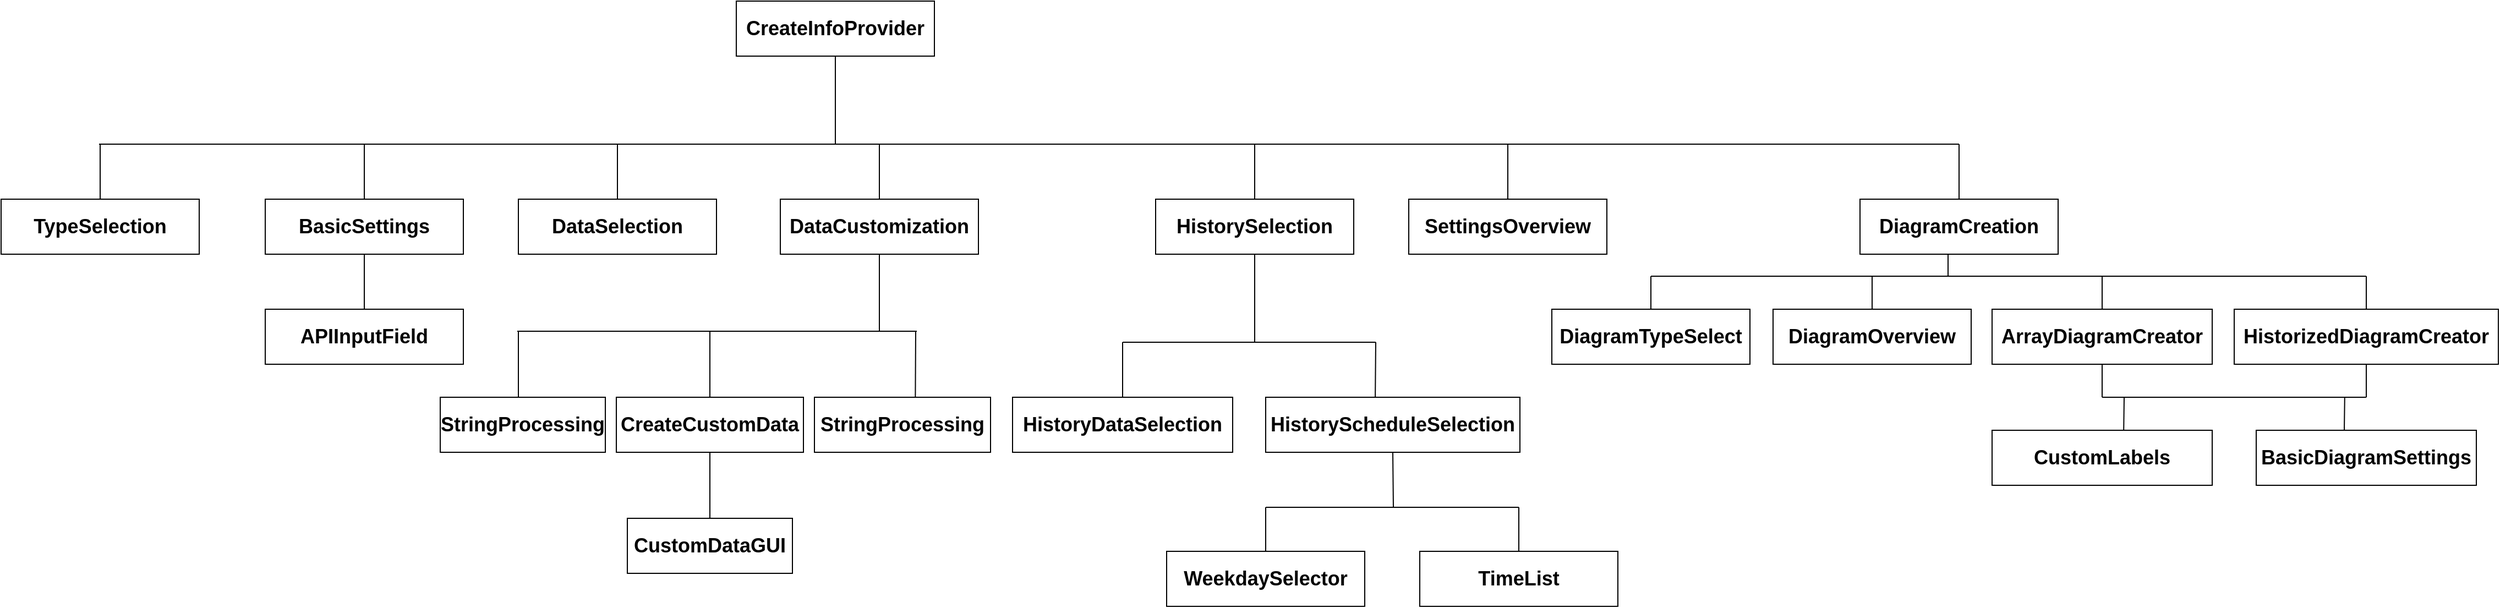 <mxfile version="13.9.9" type="device"><diagram id="9vUn9xV6tpmPQciYyHca" name="Seite-1"><mxGraphModel dx="3003" dy="1184" grid="1" gridSize="10" guides="1" tooltips="1" connect="1" arrows="1" fold="1" page="1" pageScale="1" pageWidth="827" pageHeight="1169" math="0" shadow="0"><root><mxCell id="0"/><mxCell id="1" parent="0"/><mxCell id="1i348Qmpyd1fIIBrpv_9-1" value="&lt;font style=&quot;font-size: 18px&quot;&gt;&lt;b&gt;CreateInfoProvider&lt;/b&gt;&lt;/font&gt;" style="rounded=0;whiteSpace=wrap;html=1;" parent="1" vertex="1"><mxGeometry x="299" y="20" width="180" height="50" as="geometry"/></mxCell><mxCell id="1i348Qmpyd1fIIBrpv_9-2" value="&lt;font style=&quot;font-size: 18px&quot;&gt;&lt;b&gt;WeekdaySelector&lt;/b&gt;&lt;/font&gt;" style="rounded=0;whiteSpace=wrap;html=1;" parent="1" vertex="1"><mxGeometry x="690" y="520" width="180" height="50" as="geometry"/></mxCell><mxCell id="1i348Qmpyd1fIIBrpv_9-3" value="&lt;font style=&quot;font-size: 18px&quot;&gt;&lt;b&gt;TimeList&lt;/b&gt;&lt;/font&gt;" style="rounded=0;whiteSpace=wrap;html=1;" parent="1" vertex="1"><mxGeometry x="920" y="520" width="180" height="50" as="geometry"/></mxCell><mxCell id="1i348Qmpyd1fIIBrpv_9-4" value="&lt;font style=&quot;font-size: 18px&quot;&gt;&lt;b&gt;HistoryScheduleSelection&lt;/b&gt;&lt;/font&gt;" style="rounded=0;whiteSpace=wrap;html=1;" parent="1" vertex="1"><mxGeometry x="780" y="380" width="231" height="50" as="geometry"/></mxCell><mxCell id="1i348Qmpyd1fIIBrpv_9-5" value="&lt;font style=&quot;font-size: 18px&quot;&gt;&lt;b&gt;HistoryDataSelection&lt;/b&gt;&lt;/font&gt;" style="rounded=0;whiteSpace=wrap;html=1;" parent="1" vertex="1"><mxGeometry x="550" y="380" width="200" height="50" as="geometry"/></mxCell><mxCell id="1i348Qmpyd1fIIBrpv_9-6" value="&lt;font style=&quot;font-size: 18px&quot;&gt;&lt;b&gt;HistorySelection&lt;/b&gt;&lt;/font&gt;" style="rounded=0;whiteSpace=wrap;html=1;" parent="1" vertex="1"><mxGeometry x="680" y="200" width="180" height="50" as="geometry"/></mxCell><mxCell id="1i348Qmpyd1fIIBrpv_9-7" value="&lt;font style=&quot;font-size: 18px&quot;&gt;&lt;b&gt;DataSelection&lt;/b&gt;&lt;/font&gt;" style="rounded=0;whiteSpace=wrap;html=1;" parent="1" vertex="1"><mxGeometry x="101" y="200" width="180" height="50" as="geometry"/></mxCell><mxCell id="1i348Qmpyd1fIIBrpv_9-8" value="&lt;font style=&quot;font-size: 18px&quot;&gt;&lt;b&gt;CreateCustomData&lt;/b&gt;&lt;/font&gt;" style="rounded=0;whiteSpace=wrap;html=1;" parent="1" vertex="1"><mxGeometry x="190" y="380" width="170" height="50" as="geometry"/></mxCell><mxCell id="1i348Qmpyd1fIIBrpv_9-9" value="&lt;font style=&quot;font-size: 18px&quot;&gt;&lt;b&gt;DataCustomization&lt;br&gt;&lt;/b&gt;&lt;/font&gt;" style="rounded=0;whiteSpace=wrap;html=1;" parent="1" vertex="1"><mxGeometry x="339" y="200" width="180" height="50" as="geometry"/></mxCell><mxCell id="1i348Qmpyd1fIIBrpv_9-10" value="&lt;font style=&quot;font-size: 18px&quot;&gt;&lt;b&gt;APIInputField&lt;/b&gt;&lt;/font&gt;" style="rounded=0;whiteSpace=wrap;html=1;" parent="1" vertex="1"><mxGeometry x="-129" y="300" width="180" height="50" as="geometry"/></mxCell><mxCell id="1i348Qmpyd1fIIBrpv_9-11" value="&lt;font style=&quot;font-size: 18px&quot;&gt;&lt;b&gt;BasicSettings&lt;/b&gt;&lt;/font&gt;" style="rounded=0;whiteSpace=wrap;html=1;" parent="1" vertex="1"><mxGeometry x="-129" y="200" width="180" height="50" as="geometry"/></mxCell><mxCell id="1i348Qmpyd1fIIBrpv_9-12" value="&lt;font style=&quot;font-size: 18px&quot;&gt;&lt;b&gt;TypeSelection&lt;br&gt;&lt;/b&gt;&lt;/font&gt;" style="rounded=0;whiteSpace=wrap;html=1;" parent="1" vertex="1"><mxGeometry x="-369" y="200" width="180" height="50" as="geometry"/></mxCell><mxCell id="1i348Qmpyd1fIIBrpv_9-13" value="&lt;font style=&quot;font-size: 18px&quot;&gt;&lt;b&gt;SettingsOverview&lt;/b&gt;&lt;/font&gt;" style="rounded=0;whiteSpace=wrap;html=1;" parent="1" vertex="1"><mxGeometry x="910" y="200" width="180" height="50" as="geometry"/></mxCell><mxCell id="1i348Qmpyd1fIIBrpv_9-14" value="" style="endArrow=none;html=1;" parent="1" edge="1"><mxGeometry width="50" height="50" relative="1" as="geometry"><mxPoint x="-280" y="150" as="sourcePoint"/><mxPoint x="1410" y="150" as="targetPoint"/></mxGeometry></mxCell><mxCell id="1i348Qmpyd1fIIBrpv_9-15" value="" style="endArrow=none;html=1;entryX=0.5;entryY=1;entryDx=0;entryDy=0;" parent="1" target="1i348Qmpyd1fIIBrpv_9-1" edge="1"><mxGeometry width="50" height="50" relative="1" as="geometry"><mxPoint x="389" y="150" as="sourcePoint"/><mxPoint x="430" y="180" as="targetPoint"/></mxGeometry></mxCell><mxCell id="1i348Qmpyd1fIIBrpv_9-16" value="" style="endArrow=none;html=1;exitX=0.5;exitY=0;exitDx=0;exitDy=0;" parent="1" source="1i348Qmpyd1fIIBrpv_9-12" edge="1"><mxGeometry width="50" height="50" relative="1" as="geometry"><mxPoint x="261" y="230" as="sourcePoint"/><mxPoint x="-279" y="150" as="targetPoint"/></mxGeometry></mxCell><mxCell id="1i348Qmpyd1fIIBrpv_9-17" value="" style="endArrow=none;html=1;exitX=0.5;exitY=0;exitDx=0;exitDy=0;" parent="1" source="1i348Qmpyd1fIIBrpv_9-11" edge="1"><mxGeometry width="50" height="50" relative="1" as="geometry"><mxPoint x="261" y="230" as="sourcePoint"/><mxPoint x="-39" y="150" as="targetPoint"/></mxGeometry></mxCell><mxCell id="1i348Qmpyd1fIIBrpv_9-18" value="" style="endArrow=none;html=1;exitX=0.5;exitY=0;exitDx=0;exitDy=0;" parent="1" source="1i348Qmpyd1fIIBrpv_9-7" edge="1"><mxGeometry width="50" height="50" relative="1" as="geometry"><mxPoint x="261" y="230" as="sourcePoint"/><mxPoint x="191" y="150" as="targetPoint"/></mxGeometry></mxCell><mxCell id="1i348Qmpyd1fIIBrpv_9-19" value="" style="endArrow=none;html=1;" parent="1" source="1i348Qmpyd1fIIBrpv_9-9" edge="1"><mxGeometry width="50" height="50" relative="1" as="geometry"><mxPoint x="269" y="230" as="sourcePoint"/><mxPoint x="429" y="150" as="targetPoint"/></mxGeometry></mxCell><mxCell id="1i348Qmpyd1fIIBrpv_9-20" value="" style="endArrow=none;html=1;entryX=0.5;entryY=0;entryDx=0;entryDy=0;" parent="1" target="1i348Qmpyd1fIIBrpv_9-6" edge="1"><mxGeometry width="50" height="50" relative="1" as="geometry"><mxPoint x="770" y="150" as="sourcePoint"/><mxPoint x="730" y="190" as="targetPoint"/></mxGeometry></mxCell><mxCell id="1i348Qmpyd1fIIBrpv_9-21" value="" style="endArrow=none;html=1;entryX=0.5;entryY=0;entryDx=0;entryDy=0;" parent="1" target="1i348Qmpyd1fIIBrpv_9-13" edge="1"><mxGeometry width="50" height="50" relative="1" as="geometry"><mxPoint x="1000" y="150" as="sourcePoint"/><mxPoint x="430" y="180" as="targetPoint"/></mxGeometry></mxCell><mxCell id="1i348Qmpyd1fIIBrpv_9-22" value="" style="endArrow=none;html=1;exitX=0.5;exitY=0;exitDx=0;exitDy=0;entryX=0.5;entryY=1;entryDx=0;entryDy=0;" parent="1" source="1i348Qmpyd1fIIBrpv_9-10" target="1i348Qmpyd1fIIBrpv_9-11" edge="1"><mxGeometry width="50" height="50" relative="1" as="geometry"><mxPoint x="-29" y="260" as="sourcePoint"/><mxPoint x="21" y="210" as="targetPoint"/></mxGeometry></mxCell><mxCell id="1i348Qmpyd1fIIBrpv_9-24" value="" style="endArrow=none;html=1;" parent="1" edge="1"><mxGeometry width="50" height="50" relative="1" as="geometry"><mxPoint x="650" y="330" as="sourcePoint"/><mxPoint x="880" y="330" as="targetPoint"/></mxGeometry></mxCell><mxCell id="1i348Qmpyd1fIIBrpv_9-25" value="" style="endArrow=none;html=1;entryX=0.5;entryY=1;entryDx=0;entryDy=0;" parent="1" target="1i348Qmpyd1fIIBrpv_9-6" edge="1"><mxGeometry width="50" height="50" relative="1" as="geometry"><mxPoint x="770" y="330" as="sourcePoint"/><mxPoint x="760" y="310" as="targetPoint"/></mxGeometry></mxCell><mxCell id="1i348Qmpyd1fIIBrpv_9-26" value="" style="endArrow=none;html=1;exitX=0.5;exitY=0;exitDx=0;exitDy=0;" parent="1" source="1i348Qmpyd1fIIBrpv_9-5" edge="1"><mxGeometry width="50" height="50" relative="1" as="geometry"><mxPoint x="710" y="360" as="sourcePoint"/><mxPoint x="650" y="330" as="targetPoint"/></mxGeometry></mxCell><mxCell id="1i348Qmpyd1fIIBrpv_9-27" value="" style="endArrow=none;html=1;exitX=0.431;exitY=0.009;exitDx=0;exitDy=0;exitPerimeter=0;" parent="1" source="1i348Qmpyd1fIIBrpv_9-4" edge="1"><mxGeometry width="50" height="50" relative="1" as="geometry"><mxPoint x="910" y="370" as="sourcePoint"/><mxPoint x="880" y="330" as="targetPoint"/></mxGeometry></mxCell><mxCell id="1i348Qmpyd1fIIBrpv_9-28" value="" style="endArrow=none;html=1;" parent="1" edge="1"><mxGeometry width="50" height="50" relative="1" as="geometry"><mxPoint x="780" y="480" as="sourcePoint"/><mxPoint x="1010" y="480" as="targetPoint"/></mxGeometry></mxCell><mxCell id="1i348Qmpyd1fIIBrpv_9-29" value="" style="endArrow=none;html=1;entryX=0.5;entryY=1;entryDx=0;entryDy=0;" parent="1" target="1i348Qmpyd1fIIBrpv_9-4" edge="1"><mxGeometry width="50" height="50" relative="1" as="geometry"><mxPoint x="896" y="480" as="sourcePoint"/><mxPoint x="850" y="450" as="targetPoint"/></mxGeometry></mxCell><mxCell id="1i348Qmpyd1fIIBrpv_9-30" value="" style="endArrow=none;html=1;entryX=0.5;entryY=0;entryDx=0;entryDy=0;" parent="1" target="1i348Qmpyd1fIIBrpv_9-2" edge="1"><mxGeometry width="50" height="50" relative="1" as="geometry"><mxPoint x="780" y="480" as="sourcePoint"/><mxPoint x="850" y="450" as="targetPoint"/></mxGeometry></mxCell><mxCell id="1i348Qmpyd1fIIBrpv_9-31" value="" style="endArrow=none;html=1;exitX=0.5;exitY=0;exitDx=0;exitDy=0;" parent="1" source="1i348Qmpyd1fIIBrpv_9-3" edge="1"><mxGeometry width="50" height="50" relative="1" as="geometry"><mxPoint x="800" y="500" as="sourcePoint"/><mxPoint x="1010" y="480" as="targetPoint"/></mxGeometry></mxCell><mxCell id="NechCFhsIAiU0Se0HDIA-1" value="&lt;font style=&quot;font-size: 18px&quot;&gt;&lt;b&gt;DiagramCreation&lt;/b&gt;&lt;/font&gt;" style="rounded=0;whiteSpace=wrap;html=1;" parent="1" vertex="1"><mxGeometry x="1320" y="200" width="180" height="50" as="geometry"/></mxCell><mxCell id="NechCFhsIAiU0Se0HDIA-2" value="&lt;span style=&quot;font-size: 18px&quot;&gt;&lt;b&gt;DiagramTypeSelect&lt;/b&gt;&lt;/span&gt;" style="rounded=0;whiteSpace=wrap;html=1;" parent="1" vertex="1"><mxGeometry x="1040" y="300" width="180" height="50" as="geometry"/></mxCell><mxCell id="NechCFhsIAiU0Se0HDIA-3" value="&lt;font style=&quot;font-size: 18px&quot;&gt;&lt;b&gt;DiagramOverview&lt;/b&gt;&lt;/font&gt;" style="rounded=0;whiteSpace=wrap;html=1;" parent="1" vertex="1"><mxGeometry x="1241" y="300" width="180" height="50" as="geometry"/></mxCell><mxCell id="NechCFhsIAiU0Se0HDIA-4" value="&lt;font style=&quot;font-size: 18px&quot;&gt;&lt;b&gt;ArrayDiagramCreator&lt;/b&gt;&lt;/font&gt;" style="rounded=0;whiteSpace=wrap;html=1;" parent="1" vertex="1"><mxGeometry x="1440" y="300" width="200" height="50" as="geometry"/></mxCell><mxCell id="NechCFhsIAiU0Se0HDIA-5" value="" style="endArrow=none;html=1;entryX=0.5;entryY=0;entryDx=0;entryDy=0;" parent="1" target="NechCFhsIAiU0Se0HDIA-1" edge="1"><mxGeometry width="50" height="50" relative="1" as="geometry"><mxPoint x="1410" y="150" as="sourcePoint"/><mxPoint x="1409.5" y="190" as="targetPoint"/></mxGeometry></mxCell><mxCell id="NechCFhsIAiU0Se0HDIA-6" value="" style="endArrow=none;html=1;entryX=0.5;entryY=0;entryDx=0;entryDy=0;" parent="1" target="NechCFhsIAiU0Se0HDIA-3" edge="1"><mxGeometry width="50" height="50" relative="1" as="geometry"><mxPoint x="1331" y="270" as="sourcePoint"/><mxPoint x="1409.76" y="300" as="targetPoint"/></mxGeometry></mxCell><mxCell id="NechCFhsIAiU0Se0HDIA-7" value="" style="endArrow=none;html=1;entryX=0.5;entryY=0;entryDx=0;entryDy=0;" parent="1" target="NechCFhsIAiU0Se0HDIA-2" edge="1"><mxGeometry width="50" height="50" relative="1" as="geometry"><mxPoint x="1130" y="270" as="sourcePoint"/><mxPoint x="1170.0" y="300" as="targetPoint"/></mxGeometry></mxCell><mxCell id="NechCFhsIAiU0Se0HDIA-8" value="" style="endArrow=none;html=1;entryX=0.5;entryY=0;entryDx=0;entryDy=0;" parent="1" target="NechCFhsIAiU0Se0HDIA-4" edge="1"><mxGeometry width="50" height="50" relative="1" as="geometry"><mxPoint x="1540" y="270" as="sourcePoint"/><mxPoint x="1600" y="270" as="targetPoint"/></mxGeometry></mxCell><mxCell id="NechCFhsIAiU0Se0HDIA-9" value="" style="endArrow=none;html=1;" parent="1" edge="1"><mxGeometry width="50" height="50" relative="1" as="geometry"><mxPoint x="1130" y="270" as="sourcePoint"/><mxPoint x="1780" y="270" as="targetPoint"/></mxGeometry></mxCell><mxCell id="NechCFhsIAiU0Se0HDIA-10" value="&lt;font style=&quot;font-size: 18px&quot;&gt;&lt;b&gt;HistorizedDiagramCreator&lt;/b&gt;&lt;/font&gt;" style="rounded=0;whiteSpace=wrap;html=1;" parent="1" vertex="1"><mxGeometry x="1660" y="300" width="240" height="50" as="geometry"/></mxCell><mxCell id="NechCFhsIAiU0Se0HDIA-11" value="" style="endArrow=none;html=1;" parent="1" edge="1"><mxGeometry width="50" height="50" relative="1" as="geometry"><mxPoint x="1400" y="250" as="sourcePoint"/><mxPoint x="1400" y="270" as="targetPoint"/></mxGeometry></mxCell><mxCell id="NechCFhsIAiU0Se0HDIA-12" value="" style="endArrow=none;html=1;entryX=0.5;entryY=0;entryDx=0;entryDy=0;" parent="1" target="NechCFhsIAiU0Se0HDIA-10" edge="1"><mxGeometry width="50" height="50" relative="1" as="geometry"><mxPoint x="1780" y="270" as="sourcePoint"/><mxPoint x="1740" y="290" as="targetPoint"/></mxGeometry></mxCell><mxCell id="NechCFhsIAiU0Se0HDIA-13" value="" style="endArrow=none;html=1;entryX=0.5;entryY=1;entryDx=0;entryDy=0;" parent="1" target="NechCFhsIAiU0Se0HDIA-4" edge="1"><mxGeometry width="50" height="50" relative="1" as="geometry"><mxPoint x="1540" y="380" as="sourcePoint"/><mxPoint x="1540.0" y="350" as="targetPoint"/></mxGeometry></mxCell><mxCell id="NechCFhsIAiU0Se0HDIA-14" value="&lt;font style=&quot;font-size: 18px&quot;&gt;&lt;b&gt;CustomLabels&lt;/b&gt;&lt;/font&gt;" style="rounded=0;whiteSpace=wrap;html=1;" parent="1" vertex="1"><mxGeometry x="1440" y="410" width="200" height="50" as="geometry"/></mxCell><mxCell id="NechCFhsIAiU0Se0HDIA-15" value="&lt;font style=&quot;font-size: 18px&quot;&gt;&lt;b&gt;BasicDiagramSettings&lt;/b&gt;&lt;/font&gt;" style="rounded=0;whiteSpace=wrap;html=1;" parent="1" vertex="1"><mxGeometry x="1680" y="410" width="200" height="50" as="geometry"/></mxCell><mxCell id="NechCFhsIAiU0Se0HDIA-16" value="" style="endArrow=none;html=1;entryX=0.5;entryY=1;entryDx=0;entryDy=0;" parent="1" target="NechCFhsIAiU0Se0HDIA-10" edge="1"><mxGeometry width="50" height="50" relative="1" as="geometry"><mxPoint x="1780" y="380" as="sourcePoint"/><mxPoint x="1779.8" y="360" as="targetPoint"/></mxGeometry></mxCell><mxCell id="NechCFhsIAiU0Se0HDIA-17" value="" style="endArrow=none;html=1;" parent="1" edge="1"><mxGeometry width="50" height="50" relative="1" as="geometry"><mxPoint x="1780" y="380" as="sourcePoint"/><mxPoint x="1540" y="380" as="targetPoint"/></mxGeometry></mxCell><mxCell id="NechCFhsIAiU0Se0HDIA-18" value="" style="endArrow=none;html=1;exitX=0.598;exitY=0.003;exitDx=0;exitDy=0;exitPerimeter=0;" parent="1" source="NechCFhsIAiU0Se0HDIA-14" edge="1"><mxGeometry width="50" height="50" relative="1" as="geometry"><mxPoint x="1590" y="410" as="sourcePoint"/><mxPoint x="1560" y="380" as="targetPoint"/></mxGeometry></mxCell><mxCell id="NechCFhsIAiU0Se0HDIA-19" value="" style="endArrow=none;html=1;exitX=0.598;exitY=0.003;exitDx=0;exitDy=0;exitPerimeter=0;" parent="1" edge="1"><mxGeometry width="50" height="50" relative="1" as="geometry"><mxPoint x="1760" y="410.15" as="sourcePoint"/><mxPoint x="1760.4" y="380" as="targetPoint"/></mxGeometry></mxCell><mxCell id="jTEkKTDaTEFnK1p-Sbc0-1" value="" style="endArrow=none;html=1;" edge="1" parent="1"><mxGeometry width="50" height="50" relative="1" as="geometry"><mxPoint x="100" y="320" as="sourcePoint"/><mxPoint x="463" y="320" as="targetPoint"/></mxGeometry></mxCell><mxCell id="jTEkKTDaTEFnK1p-Sbc0-2" value="" style="endArrow=none;html=1;entryX=0.5;entryY=1;entryDx=0;entryDy=0;" edge="1" parent="1" target="1i348Qmpyd1fIIBrpv_9-9"><mxGeometry width="50" height="50" relative="1" as="geometry"><mxPoint x="429" y="320" as="sourcePoint"/><mxPoint x="270" y="310" as="targetPoint"/></mxGeometry></mxCell><mxCell id="jTEkKTDaTEFnK1p-Sbc0-3" value="" style="endArrow=none;html=1;" edge="1" parent="1" source="1i348Qmpyd1fIIBrpv_9-8"><mxGeometry width="50" height="50" relative="1" as="geometry"><mxPoint x="290" y="370" as="sourcePoint"/><mxPoint x="275" y="320" as="targetPoint"/></mxGeometry></mxCell><mxCell id="jTEkKTDaTEFnK1p-Sbc0-4" value="" style="endArrow=none;html=1;exitX=0.573;exitY=0.022;exitDx=0;exitDy=0;exitPerimeter=0;" edge="1" parent="1" source="jTEkKTDaTEFnK1p-Sbc0-5"><mxGeometry width="50" height="50" relative="1" as="geometry"><mxPoint x="460.001" y="370.45" as="sourcePoint"/><mxPoint x="462" y="320" as="targetPoint"/></mxGeometry></mxCell><mxCell id="jTEkKTDaTEFnK1p-Sbc0-5" value="&lt;font style=&quot;font-size: 18px&quot;&gt;&lt;b&gt;StringProcessing&lt;/b&gt;&lt;/font&gt;" style="rounded=0;whiteSpace=wrap;html=1;" vertex="1" parent="1"><mxGeometry x="370" y="380" width="160" height="50" as="geometry"/></mxCell><mxCell id="jTEkKTDaTEFnK1p-Sbc0-6" value="" style="endArrow=none;html=1;" edge="1" parent="1"><mxGeometry width="50" height="50" relative="1" as="geometry"><mxPoint x="101.0" y="380" as="sourcePoint"/><mxPoint x="101.0" y="320" as="targetPoint"/></mxGeometry></mxCell><mxCell id="jTEkKTDaTEFnK1p-Sbc0-7" value="&lt;font style=&quot;font-size: 18px&quot;&gt;&lt;b&gt;StringProcessing&lt;/b&gt;&lt;/font&gt;" style="rounded=0;whiteSpace=wrap;html=1;" vertex="1" parent="1"><mxGeometry x="30" y="380" width="150" height="50" as="geometry"/></mxCell><mxCell id="jTEkKTDaTEFnK1p-Sbc0-8" value="&lt;font style=&quot;font-size: 18px&quot;&gt;&lt;b&gt;CustomDataGUI&lt;/b&gt;&lt;/font&gt;" style="rounded=0;whiteSpace=wrap;html=1;" vertex="1" parent="1"><mxGeometry x="200" y="490" width="150" height="50" as="geometry"/></mxCell><mxCell id="jTEkKTDaTEFnK1p-Sbc0-9" value="" style="endArrow=none;html=1;" edge="1" parent="1" source="jTEkKTDaTEFnK1p-Sbc0-8"><mxGeometry width="50" height="50" relative="1" as="geometry"><mxPoint x="290" y="480" as="sourcePoint"/><mxPoint x="275" y="430" as="targetPoint"/></mxGeometry></mxCell></root></mxGraphModel></diagram></mxfile>